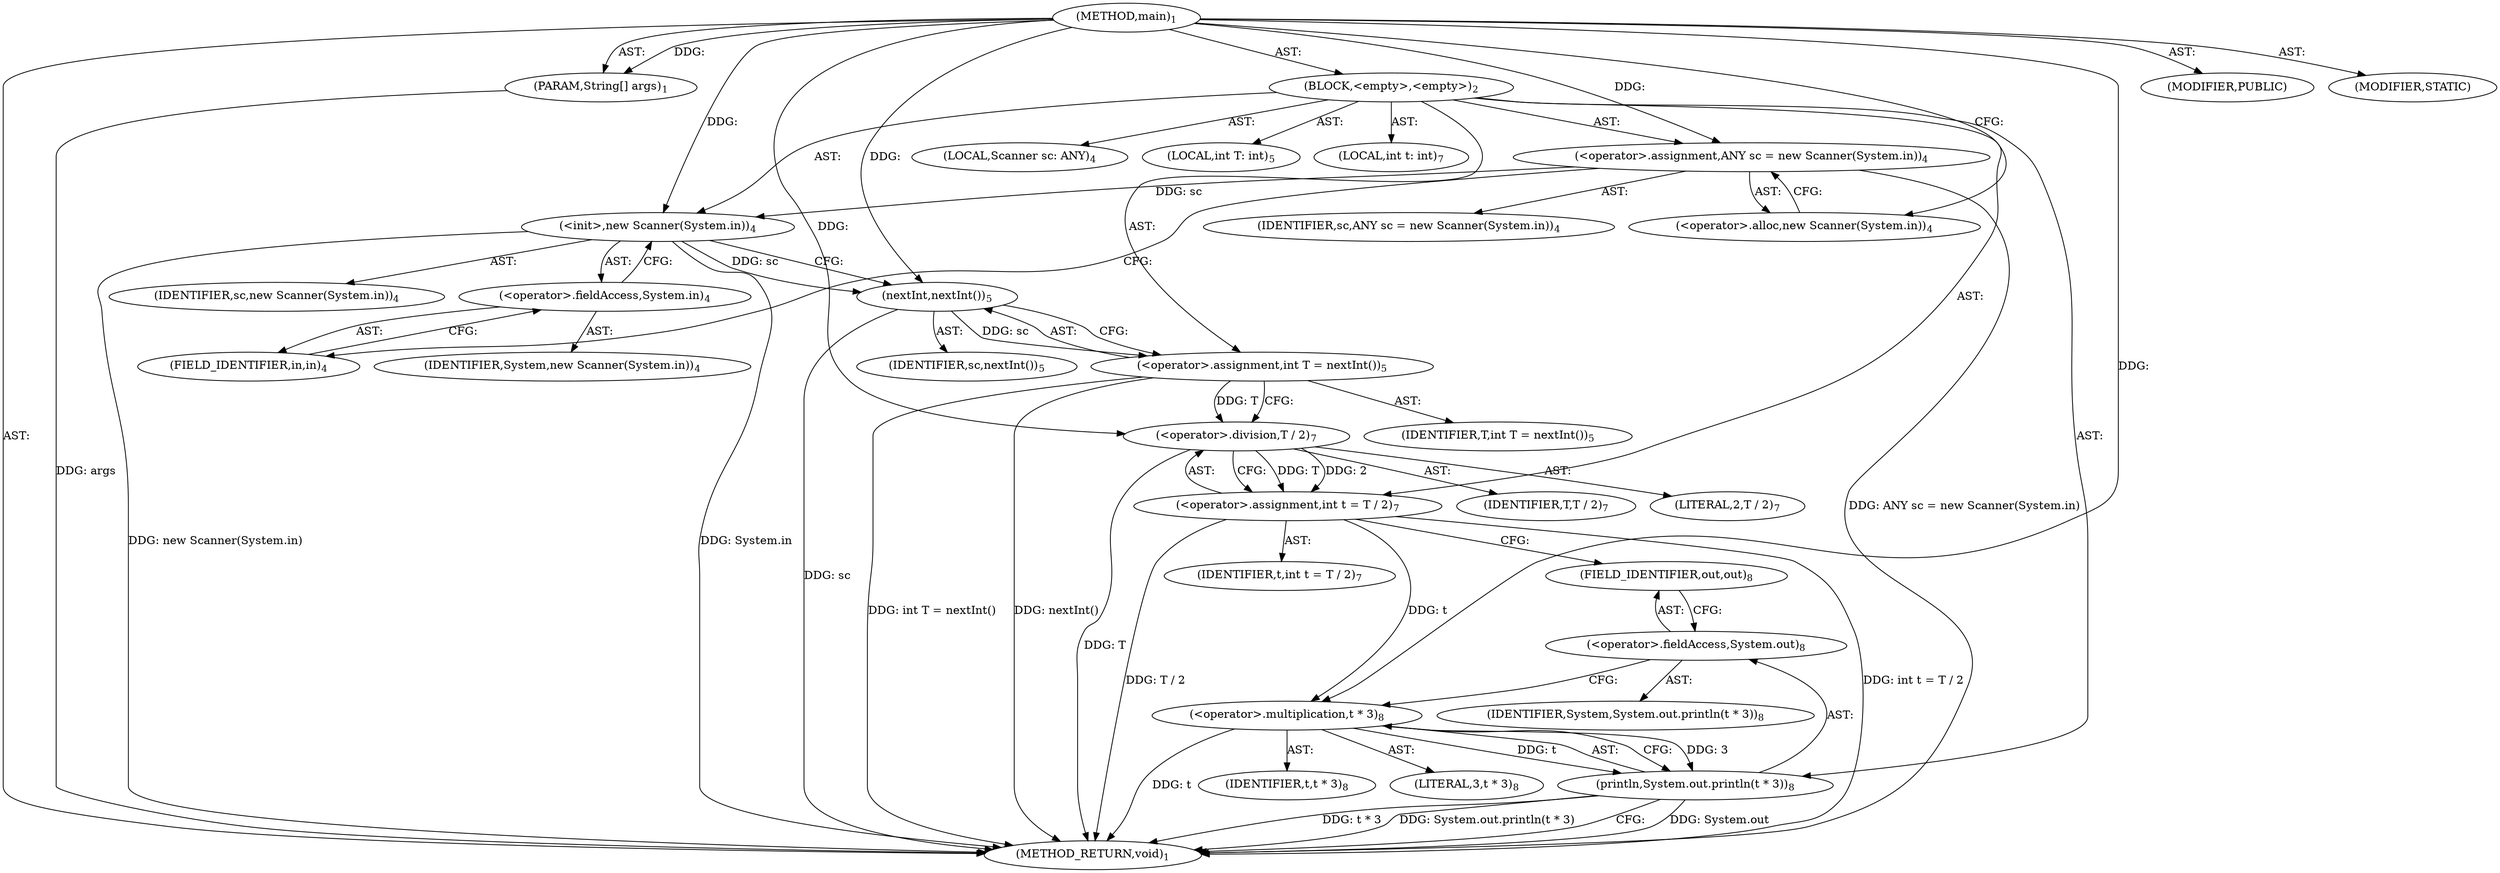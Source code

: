 digraph "main" {  
"19" [label = <(METHOD,main)<SUB>1</SUB>> ]
"20" [label = <(PARAM,String[] args)<SUB>1</SUB>> ]
"21" [label = <(BLOCK,&lt;empty&gt;,&lt;empty&gt;)<SUB>2</SUB>> ]
"4" [label = <(LOCAL,Scanner sc: ANY)<SUB>4</SUB>> ]
"22" [label = <(&lt;operator&gt;.assignment,ANY sc = new Scanner(System.in))<SUB>4</SUB>> ]
"23" [label = <(IDENTIFIER,sc,ANY sc = new Scanner(System.in))<SUB>4</SUB>> ]
"24" [label = <(&lt;operator&gt;.alloc,new Scanner(System.in))<SUB>4</SUB>> ]
"25" [label = <(&lt;init&gt;,new Scanner(System.in))<SUB>4</SUB>> ]
"3" [label = <(IDENTIFIER,sc,new Scanner(System.in))<SUB>4</SUB>> ]
"26" [label = <(&lt;operator&gt;.fieldAccess,System.in)<SUB>4</SUB>> ]
"27" [label = <(IDENTIFIER,System,new Scanner(System.in))<SUB>4</SUB>> ]
"28" [label = <(FIELD_IDENTIFIER,in,in)<SUB>4</SUB>> ]
"29" [label = <(LOCAL,int T: int)<SUB>5</SUB>> ]
"30" [label = <(&lt;operator&gt;.assignment,int T = nextInt())<SUB>5</SUB>> ]
"31" [label = <(IDENTIFIER,T,int T = nextInt())<SUB>5</SUB>> ]
"32" [label = <(nextInt,nextInt())<SUB>5</SUB>> ]
"33" [label = <(IDENTIFIER,sc,nextInt())<SUB>5</SUB>> ]
"34" [label = <(LOCAL,int t: int)<SUB>7</SUB>> ]
"35" [label = <(&lt;operator&gt;.assignment,int t = T / 2)<SUB>7</SUB>> ]
"36" [label = <(IDENTIFIER,t,int t = T / 2)<SUB>7</SUB>> ]
"37" [label = <(&lt;operator&gt;.division,T / 2)<SUB>7</SUB>> ]
"38" [label = <(IDENTIFIER,T,T / 2)<SUB>7</SUB>> ]
"39" [label = <(LITERAL,2,T / 2)<SUB>7</SUB>> ]
"40" [label = <(println,System.out.println(t * 3))<SUB>8</SUB>> ]
"41" [label = <(&lt;operator&gt;.fieldAccess,System.out)<SUB>8</SUB>> ]
"42" [label = <(IDENTIFIER,System,System.out.println(t * 3))<SUB>8</SUB>> ]
"43" [label = <(FIELD_IDENTIFIER,out,out)<SUB>8</SUB>> ]
"44" [label = <(&lt;operator&gt;.multiplication,t * 3)<SUB>8</SUB>> ]
"45" [label = <(IDENTIFIER,t,t * 3)<SUB>8</SUB>> ]
"46" [label = <(LITERAL,3,t * 3)<SUB>8</SUB>> ]
"47" [label = <(MODIFIER,PUBLIC)> ]
"48" [label = <(MODIFIER,STATIC)> ]
"49" [label = <(METHOD_RETURN,void)<SUB>1</SUB>> ]
  "19" -> "20"  [ label = "AST: "] 
  "19" -> "21"  [ label = "AST: "] 
  "19" -> "47"  [ label = "AST: "] 
  "19" -> "48"  [ label = "AST: "] 
  "19" -> "49"  [ label = "AST: "] 
  "21" -> "4"  [ label = "AST: "] 
  "21" -> "22"  [ label = "AST: "] 
  "21" -> "25"  [ label = "AST: "] 
  "21" -> "29"  [ label = "AST: "] 
  "21" -> "30"  [ label = "AST: "] 
  "21" -> "34"  [ label = "AST: "] 
  "21" -> "35"  [ label = "AST: "] 
  "21" -> "40"  [ label = "AST: "] 
  "22" -> "23"  [ label = "AST: "] 
  "22" -> "24"  [ label = "AST: "] 
  "25" -> "3"  [ label = "AST: "] 
  "25" -> "26"  [ label = "AST: "] 
  "26" -> "27"  [ label = "AST: "] 
  "26" -> "28"  [ label = "AST: "] 
  "30" -> "31"  [ label = "AST: "] 
  "30" -> "32"  [ label = "AST: "] 
  "32" -> "33"  [ label = "AST: "] 
  "35" -> "36"  [ label = "AST: "] 
  "35" -> "37"  [ label = "AST: "] 
  "37" -> "38"  [ label = "AST: "] 
  "37" -> "39"  [ label = "AST: "] 
  "40" -> "41"  [ label = "AST: "] 
  "40" -> "44"  [ label = "AST: "] 
  "41" -> "42"  [ label = "AST: "] 
  "41" -> "43"  [ label = "AST: "] 
  "44" -> "45"  [ label = "AST: "] 
  "44" -> "46"  [ label = "AST: "] 
  "22" -> "28"  [ label = "CFG: "] 
  "25" -> "32"  [ label = "CFG: "] 
  "30" -> "37"  [ label = "CFG: "] 
  "35" -> "43"  [ label = "CFG: "] 
  "40" -> "49"  [ label = "CFG: "] 
  "24" -> "22"  [ label = "CFG: "] 
  "26" -> "25"  [ label = "CFG: "] 
  "32" -> "30"  [ label = "CFG: "] 
  "37" -> "35"  [ label = "CFG: "] 
  "41" -> "44"  [ label = "CFG: "] 
  "44" -> "40"  [ label = "CFG: "] 
  "28" -> "26"  [ label = "CFG: "] 
  "43" -> "41"  [ label = "CFG: "] 
  "19" -> "24"  [ label = "CFG: "] 
  "20" -> "49"  [ label = "DDG: args"] 
  "22" -> "49"  [ label = "DDG: ANY sc = new Scanner(System.in)"] 
  "25" -> "49"  [ label = "DDG: System.in"] 
  "25" -> "49"  [ label = "DDG: new Scanner(System.in)"] 
  "32" -> "49"  [ label = "DDG: sc"] 
  "30" -> "49"  [ label = "DDG: nextInt()"] 
  "30" -> "49"  [ label = "DDG: int T = nextInt()"] 
  "37" -> "49"  [ label = "DDG: T"] 
  "35" -> "49"  [ label = "DDG: T / 2"] 
  "35" -> "49"  [ label = "DDG: int t = T / 2"] 
  "40" -> "49"  [ label = "DDG: System.out"] 
  "44" -> "49"  [ label = "DDG: t"] 
  "40" -> "49"  [ label = "DDG: t * 3"] 
  "40" -> "49"  [ label = "DDG: System.out.println(t * 3)"] 
  "19" -> "20"  [ label = "DDG: "] 
  "19" -> "22"  [ label = "DDG: "] 
  "32" -> "30"  [ label = "DDG: sc"] 
  "37" -> "35"  [ label = "DDG: T"] 
  "37" -> "35"  [ label = "DDG: 2"] 
  "22" -> "25"  [ label = "DDG: sc"] 
  "19" -> "25"  [ label = "DDG: "] 
  "44" -> "40"  [ label = "DDG: t"] 
  "44" -> "40"  [ label = "DDG: 3"] 
  "25" -> "32"  [ label = "DDG: sc"] 
  "19" -> "32"  [ label = "DDG: "] 
  "30" -> "37"  [ label = "DDG: T"] 
  "19" -> "37"  [ label = "DDG: "] 
  "35" -> "44"  [ label = "DDG: t"] 
  "19" -> "44"  [ label = "DDG: "] 
}
